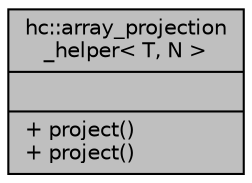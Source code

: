 digraph "hc::array_projection_helper&lt; T, N &gt;"
{
  edge [fontname="Helvetica",fontsize="10",labelfontname="Helvetica",labelfontsize="10"];
  node [fontname="Helvetica",fontsize="10",shape=record];
  Node1 [label="{hc::array_projection\l_helper\< T, N \>\n||+ project()\l+ project()\l}",height=0.2,width=0.4,color="black", fillcolor="grey75", style="filled", fontcolor="black"];
}
